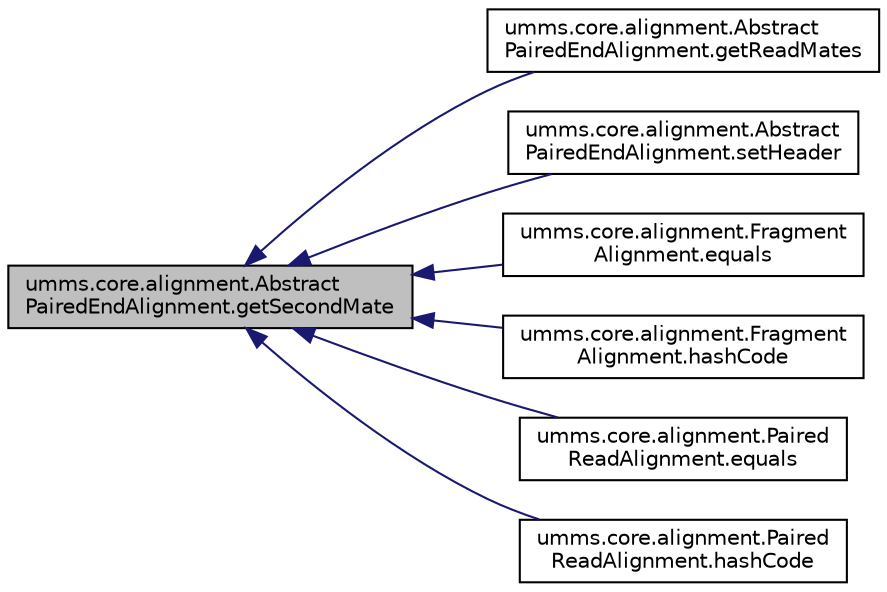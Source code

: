 digraph "umms.core.alignment.AbstractPairedEndAlignment.getSecondMate"
{
  edge [fontname="Helvetica",fontsize="10",labelfontname="Helvetica",labelfontsize="10"];
  node [fontname="Helvetica",fontsize="10",shape=record];
  rankdir="LR";
  Node1 [label="umms.core.alignment.Abstract\lPairedEndAlignment.getSecondMate",height=0.2,width=0.4,color="black", fillcolor="grey75", style="filled" fontcolor="black"];
  Node1 -> Node2 [dir="back",color="midnightblue",fontsize="10",style="solid"];
  Node2 [label="umms.core.alignment.Abstract\lPairedEndAlignment.getReadMates",height=0.2,width=0.4,color="black", fillcolor="white", style="filled",URL="$classumms_1_1core_1_1alignment_1_1_abstract_paired_end_alignment.html#adeb9200fe5412ef288d4715b1622323c"];
  Node1 -> Node3 [dir="back",color="midnightblue",fontsize="10",style="solid"];
  Node3 [label="umms.core.alignment.Abstract\lPairedEndAlignment.setHeader",height=0.2,width=0.4,color="black", fillcolor="white", style="filled",URL="$classumms_1_1core_1_1alignment_1_1_abstract_paired_end_alignment.html#aac3271f5fbb76f0150766972b37b3e91"];
  Node1 -> Node4 [dir="back",color="midnightblue",fontsize="10",style="solid"];
  Node4 [label="umms.core.alignment.Fragment\lAlignment.equals",height=0.2,width=0.4,color="black", fillcolor="white", style="filled",URL="$classumms_1_1core_1_1alignment_1_1_fragment_alignment.html#ab756a9084fafcf8a04cf91ae604daab4"];
  Node1 -> Node5 [dir="back",color="midnightblue",fontsize="10",style="solid"];
  Node5 [label="umms.core.alignment.Fragment\lAlignment.hashCode",height=0.2,width=0.4,color="black", fillcolor="white", style="filled",URL="$classumms_1_1core_1_1alignment_1_1_fragment_alignment.html#a073d4dcb47e92fba08a8e4c719062359"];
  Node1 -> Node6 [dir="back",color="midnightblue",fontsize="10",style="solid"];
  Node6 [label="umms.core.alignment.Paired\lReadAlignment.equals",height=0.2,width=0.4,color="black", fillcolor="white", style="filled",URL="$classumms_1_1core_1_1alignment_1_1_paired_read_alignment.html#ae4d531f72cc51dcf9845f958eadff207"];
  Node1 -> Node7 [dir="back",color="midnightblue",fontsize="10",style="solid"];
  Node7 [label="umms.core.alignment.Paired\lReadAlignment.hashCode",height=0.2,width=0.4,color="black", fillcolor="white", style="filled",URL="$classumms_1_1core_1_1alignment_1_1_paired_read_alignment.html#a86b43049ea137bd9ed11490bfb35ab51"];
}
